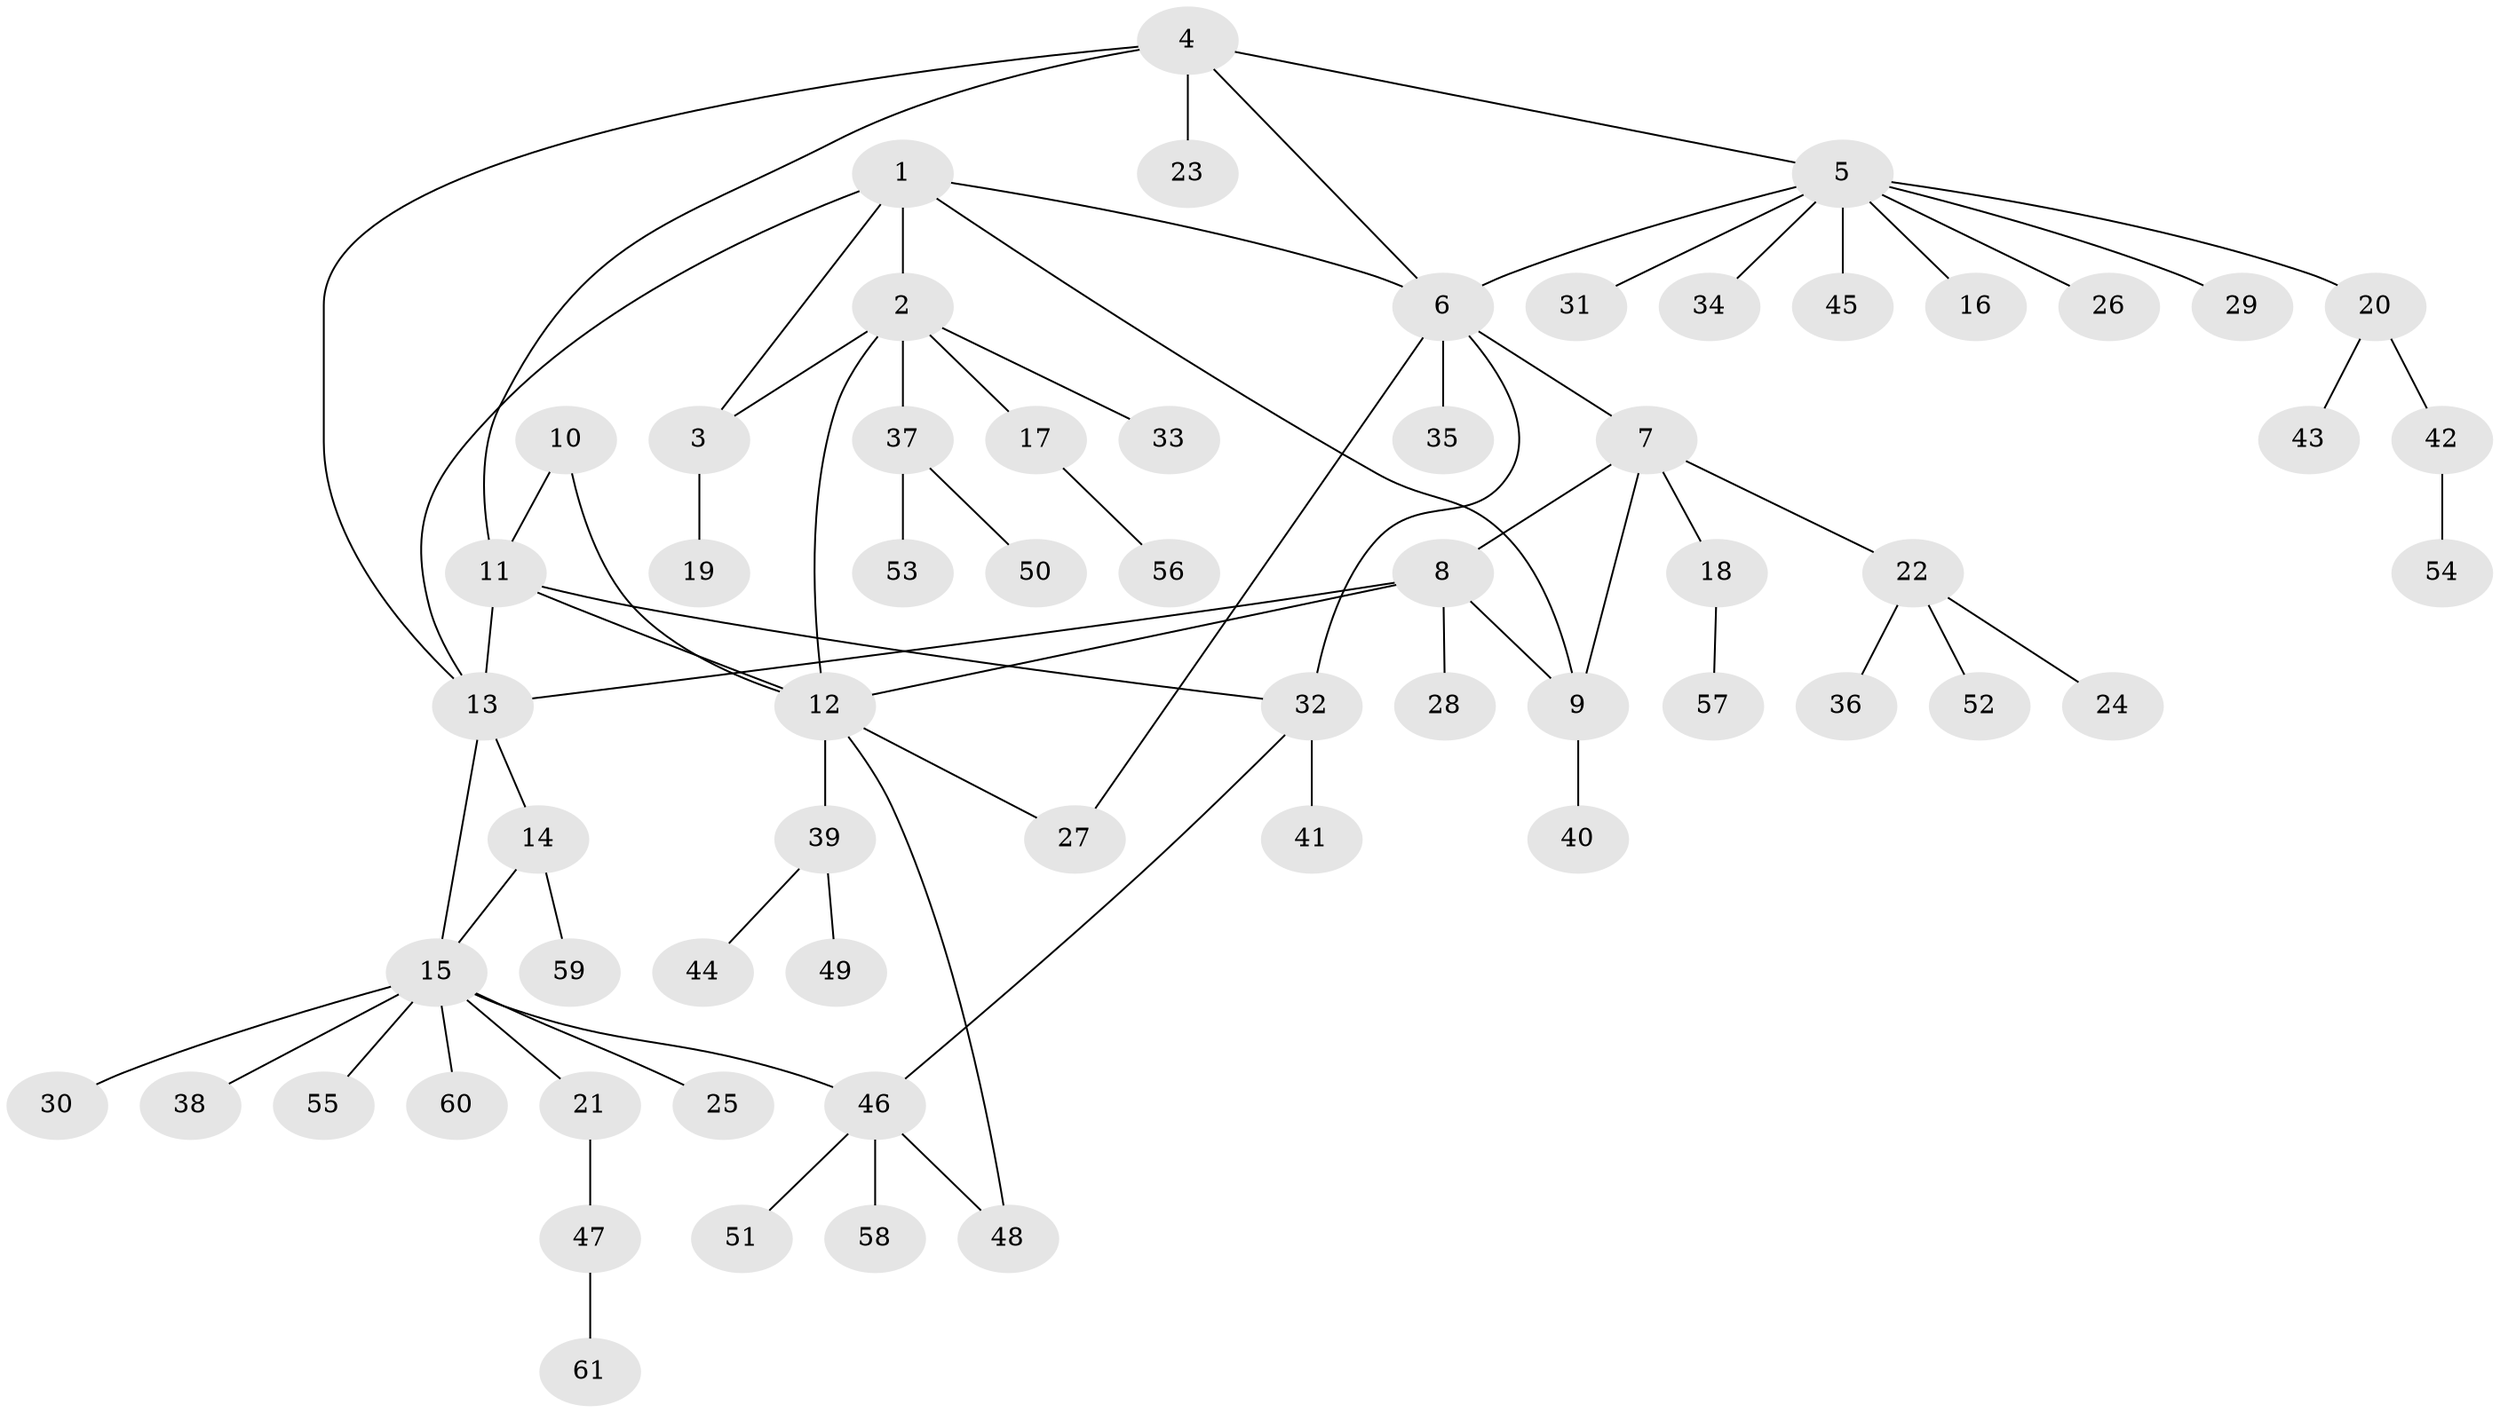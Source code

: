// coarse degree distribution, {7: 0.05555555555555555, 11: 0.05555555555555555, 5: 0.1111111111111111, 4: 0.1111111111111111, 3: 0.1111111111111111, 1: 0.5555555555555556}
// Generated by graph-tools (version 1.1) at 2025/19/03/04/25 18:19:34]
// undirected, 61 vertices, 75 edges
graph export_dot {
graph [start="1"]
  node [color=gray90,style=filled];
  1;
  2;
  3;
  4;
  5;
  6;
  7;
  8;
  9;
  10;
  11;
  12;
  13;
  14;
  15;
  16;
  17;
  18;
  19;
  20;
  21;
  22;
  23;
  24;
  25;
  26;
  27;
  28;
  29;
  30;
  31;
  32;
  33;
  34;
  35;
  36;
  37;
  38;
  39;
  40;
  41;
  42;
  43;
  44;
  45;
  46;
  47;
  48;
  49;
  50;
  51;
  52;
  53;
  54;
  55;
  56;
  57;
  58;
  59;
  60;
  61;
  1 -- 2;
  1 -- 3;
  1 -- 6;
  1 -- 9;
  1 -- 13;
  2 -- 3;
  2 -- 12;
  2 -- 17;
  2 -- 33;
  2 -- 37;
  3 -- 19;
  4 -- 5;
  4 -- 6;
  4 -- 11;
  4 -- 13;
  4 -- 23;
  5 -- 6;
  5 -- 16;
  5 -- 20;
  5 -- 26;
  5 -- 29;
  5 -- 31;
  5 -- 34;
  5 -- 45;
  6 -- 7;
  6 -- 27;
  6 -- 32;
  6 -- 35;
  7 -- 8;
  7 -- 9;
  7 -- 18;
  7 -- 22;
  8 -- 9;
  8 -- 12;
  8 -- 13;
  8 -- 28;
  9 -- 40;
  10 -- 11;
  10 -- 12;
  11 -- 12;
  11 -- 13;
  11 -- 32;
  12 -- 27;
  12 -- 39;
  12 -- 48;
  13 -- 14;
  13 -- 15;
  14 -- 15;
  14 -- 59;
  15 -- 21;
  15 -- 25;
  15 -- 30;
  15 -- 38;
  15 -- 46;
  15 -- 55;
  15 -- 60;
  17 -- 56;
  18 -- 57;
  20 -- 42;
  20 -- 43;
  21 -- 47;
  22 -- 24;
  22 -- 36;
  22 -- 52;
  32 -- 41;
  32 -- 46;
  37 -- 50;
  37 -- 53;
  39 -- 44;
  39 -- 49;
  42 -- 54;
  46 -- 48;
  46 -- 51;
  46 -- 58;
  47 -- 61;
}
